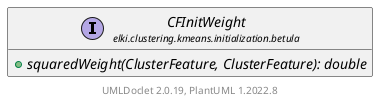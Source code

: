 @startuml
    remove .*\.(Instance|Par|Parameterizer|Factory)$
    set namespaceSeparator none
    hide empty fields
    hide empty methods

    interface "<size:14>CFInitWeight\n<size:10>elki.clustering.kmeans.initialization.betula" as elki.clustering.kmeans.initialization.betula.CFInitWeight [[CFInitWeight.html]] {
        {abstract} +squaredWeight(ClusterFeature, ClusterFeature): double
    }

    center footer UMLDoclet 2.0.19, PlantUML 1.2022.8
@enduml
